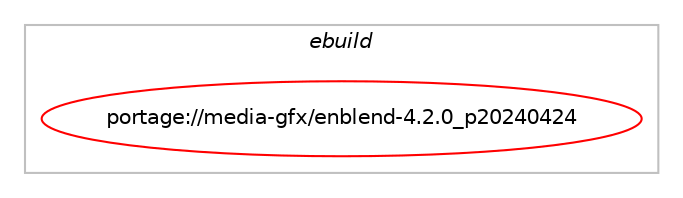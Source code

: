 digraph prolog {

# *************
# Graph options
# *************

newrank=true;
concentrate=true;
compound=true;
graph [rankdir=LR,fontname=Helvetica,fontsize=10,ranksep=1.5];#, ranksep=2.5, nodesep=0.2];
edge  [arrowhead=vee];
node  [fontname=Helvetica,fontsize=10];

# **********
# The ebuild
# **********

subgraph cluster_leftcol {
color=gray;
label=<<i>ebuild</i>>;
id [label="portage://media-gfx/enblend-4.2.0_p20240424", color=red, width=4, href="../media-gfx/enblend-4.2.0_p20240424.svg"];
}

# ****************
# The dependencies
# ****************

subgraph cluster_midcol {
color=gray;
label=<<i>dependencies</i>>;
subgraph cluster_compile {
fillcolor="#eeeeee";
style=filled;
label=<<i>compile</i>>;
# *** BEGIN UNKNOWN DEPENDENCY TYPE (TODO) ***
# id -> equal(use_conditional_group(positive,debug,portage://media-gfx/enblend-4.2.0_p20240424,[package_dependency(portage://media-gfx/enblend-4.2.0_p20240424,install,no,dev-libs,dmalloc,none,[,,],[],[use(enable(threads),none)])]))
# *** END UNKNOWN DEPENDENCY TYPE (TODO) ***

# *** BEGIN UNKNOWN DEPENDENCY TYPE (TODO) ***
# id -> equal(use_conditional_group(positive,tcmalloc,portage://media-gfx/enblend-4.2.0_p20240424,[package_dependency(portage://media-gfx/enblend-4.2.0_p20240424,install,no,dev-util,google-perftools,none,[,,],[],[])]))
# *** END UNKNOWN DEPENDENCY TYPE (TODO) ***

# *** BEGIN UNKNOWN DEPENDENCY TYPE (TODO) ***
# id -> equal(package_dependency(portage://media-gfx/enblend-4.2.0_p20240424,install,no,dev-libs,boost,none,[,,],[],[]))
# *** END UNKNOWN DEPENDENCY TYPE (TODO) ***

# *** BEGIN UNKNOWN DEPENDENCY TYPE (TODO) ***
# id -> equal(package_dependency(portage://media-gfx/enblend-4.2.0_p20240424,install,no,media-libs,lcms,none,[,,],[slot(2)],[]))
# *** END UNKNOWN DEPENDENCY TYPE (TODO) ***

# *** BEGIN UNKNOWN DEPENDENCY TYPE (TODO) ***
# id -> equal(package_dependency(portage://media-gfx/enblend-4.2.0_p20240424,install,no,media-libs,libjpeg-turbo,none,[,,],any_same_slot,[]))
# *** END UNKNOWN DEPENDENCY TYPE (TODO) ***

# *** BEGIN UNKNOWN DEPENDENCY TYPE (TODO) ***
# id -> equal(package_dependency(portage://media-gfx/enblend-4.2.0_p20240424,install,no,media-libs,libpng,none,[,,],[slot(0)],[]))
# *** END UNKNOWN DEPENDENCY TYPE (TODO) ***

# *** BEGIN UNKNOWN DEPENDENCY TYPE (TODO) ***
# id -> equal(package_dependency(portage://media-gfx/enblend-4.2.0_p20240424,install,no,media-libs,openexr,none,[,,],any_same_slot,[]))
# *** END UNKNOWN DEPENDENCY TYPE (TODO) ***

# *** BEGIN UNKNOWN DEPENDENCY TYPE (TODO) ***
# id -> equal(package_dependency(portage://media-gfx/enblend-4.2.0_p20240424,install,no,media-libs,tiff,none,[,,],any_same_slot,[]))
# *** END UNKNOWN DEPENDENCY TYPE (TODO) ***

# *** BEGIN UNKNOWN DEPENDENCY TYPE (TODO) ***
# id -> equal(package_dependency(portage://media-gfx/enblend-4.2.0_p20240424,install,no,media-libs,vigra,none,[,,],[],[use(enable(openexr),none)]))
# *** END UNKNOWN DEPENDENCY TYPE (TODO) ***

# *** BEGIN UNKNOWN DEPENDENCY TYPE (TODO) ***
# id -> equal(package_dependency(portage://media-gfx/enblend-4.2.0_p20240424,install,no,sci-libs,gsl,none,[,,],any_same_slot,[]))
# *** END UNKNOWN DEPENDENCY TYPE (TODO) ***

}
subgraph cluster_compileandrun {
fillcolor="#eeeeee";
style=filled;
label=<<i>compile and run</i>>;
}
subgraph cluster_run {
fillcolor="#eeeeee";
style=filled;
label=<<i>run</i>>;
# *** BEGIN UNKNOWN DEPENDENCY TYPE (TODO) ***
# id -> equal(use_conditional_group(positive,debug,portage://media-gfx/enblend-4.2.0_p20240424,[package_dependency(portage://media-gfx/enblend-4.2.0_p20240424,run,no,dev-libs,dmalloc,none,[,,],[],[use(enable(threads),none)])]))
# *** END UNKNOWN DEPENDENCY TYPE (TODO) ***

# *** BEGIN UNKNOWN DEPENDENCY TYPE (TODO) ***
# id -> equal(use_conditional_group(positive,tcmalloc,portage://media-gfx/enblend-4.2.0_p20240424,[package_dependency(portage://media-gfx/enblend-4.2.0_p20240424,run,no,dev-util,google-perftools,none,[,,],[],[])]))
# *** END UNKNOWN DEPENDENCY TYPE (TODO) ***

# *** BEGIN UNKNOWN DEPENDENCY TYPE (TODO) ***
# id -> equal(package_dependency(portage://media-gfx/enblend-4.2.0_p20240424,run,no,media-libs,lcms,none,[,,],[slot(2)],[]))
# *** END UNKNOWN DEPENDENCY TYPE (TODO) ***

# *** BEGIN UNKNOWN DEPENDENCY TYPE (TODO) ***
# id -> equal(package_dependency(portage://media-gfx/enblend-4.2.0_p20240424,run,no,media-libs,openexr,none,[,,],any_same_slot,[]))
# *** END UNKNOWN DEPENDENCY TYPE (TODO) ***

# *** BEGIN UNKNOWN DEPENDENCY TYPE (TODO) ***
# id -> equal(package_dependency(portage://media-gfx/enblend-4.2.0_p20240424,run,no,media-libs,tiff,none,[,,],any_same_slot,[]))
# *** END UNKNOWN DEPENDENCY TYPE (TODO) ***

# *** BEGIN UNKNOWN DEPENDENCY TYPE (TODO) ***
# id -> equal(package_dependency(portage://media-gfx/enblend-4.2.0_p20240424,run,no,media-libs,vigra,none,[,,],[],[use(enable(openexr),none)]))
# *** END UNKNOWN DEPENDENCY TYPE (TODO) ***

# *** BEGIN UNKNOWN DEPENDENCY TYPE (TODO) ***
# id -> equal(package_dependency(portage://media-gfx/enblend-4.2.0_p20240424,run,no,sci-libs,gsl,none,[,,],any_same_slot,[]))
# *** END UNKNOWN DEPENDENCY TYPE (TODO) ***

}
}

# **************
# The candidates
# **************

subgraph cluster_choices {
rank=same;
color=gray;
label=<<i>candidates</i>>;

}

}
